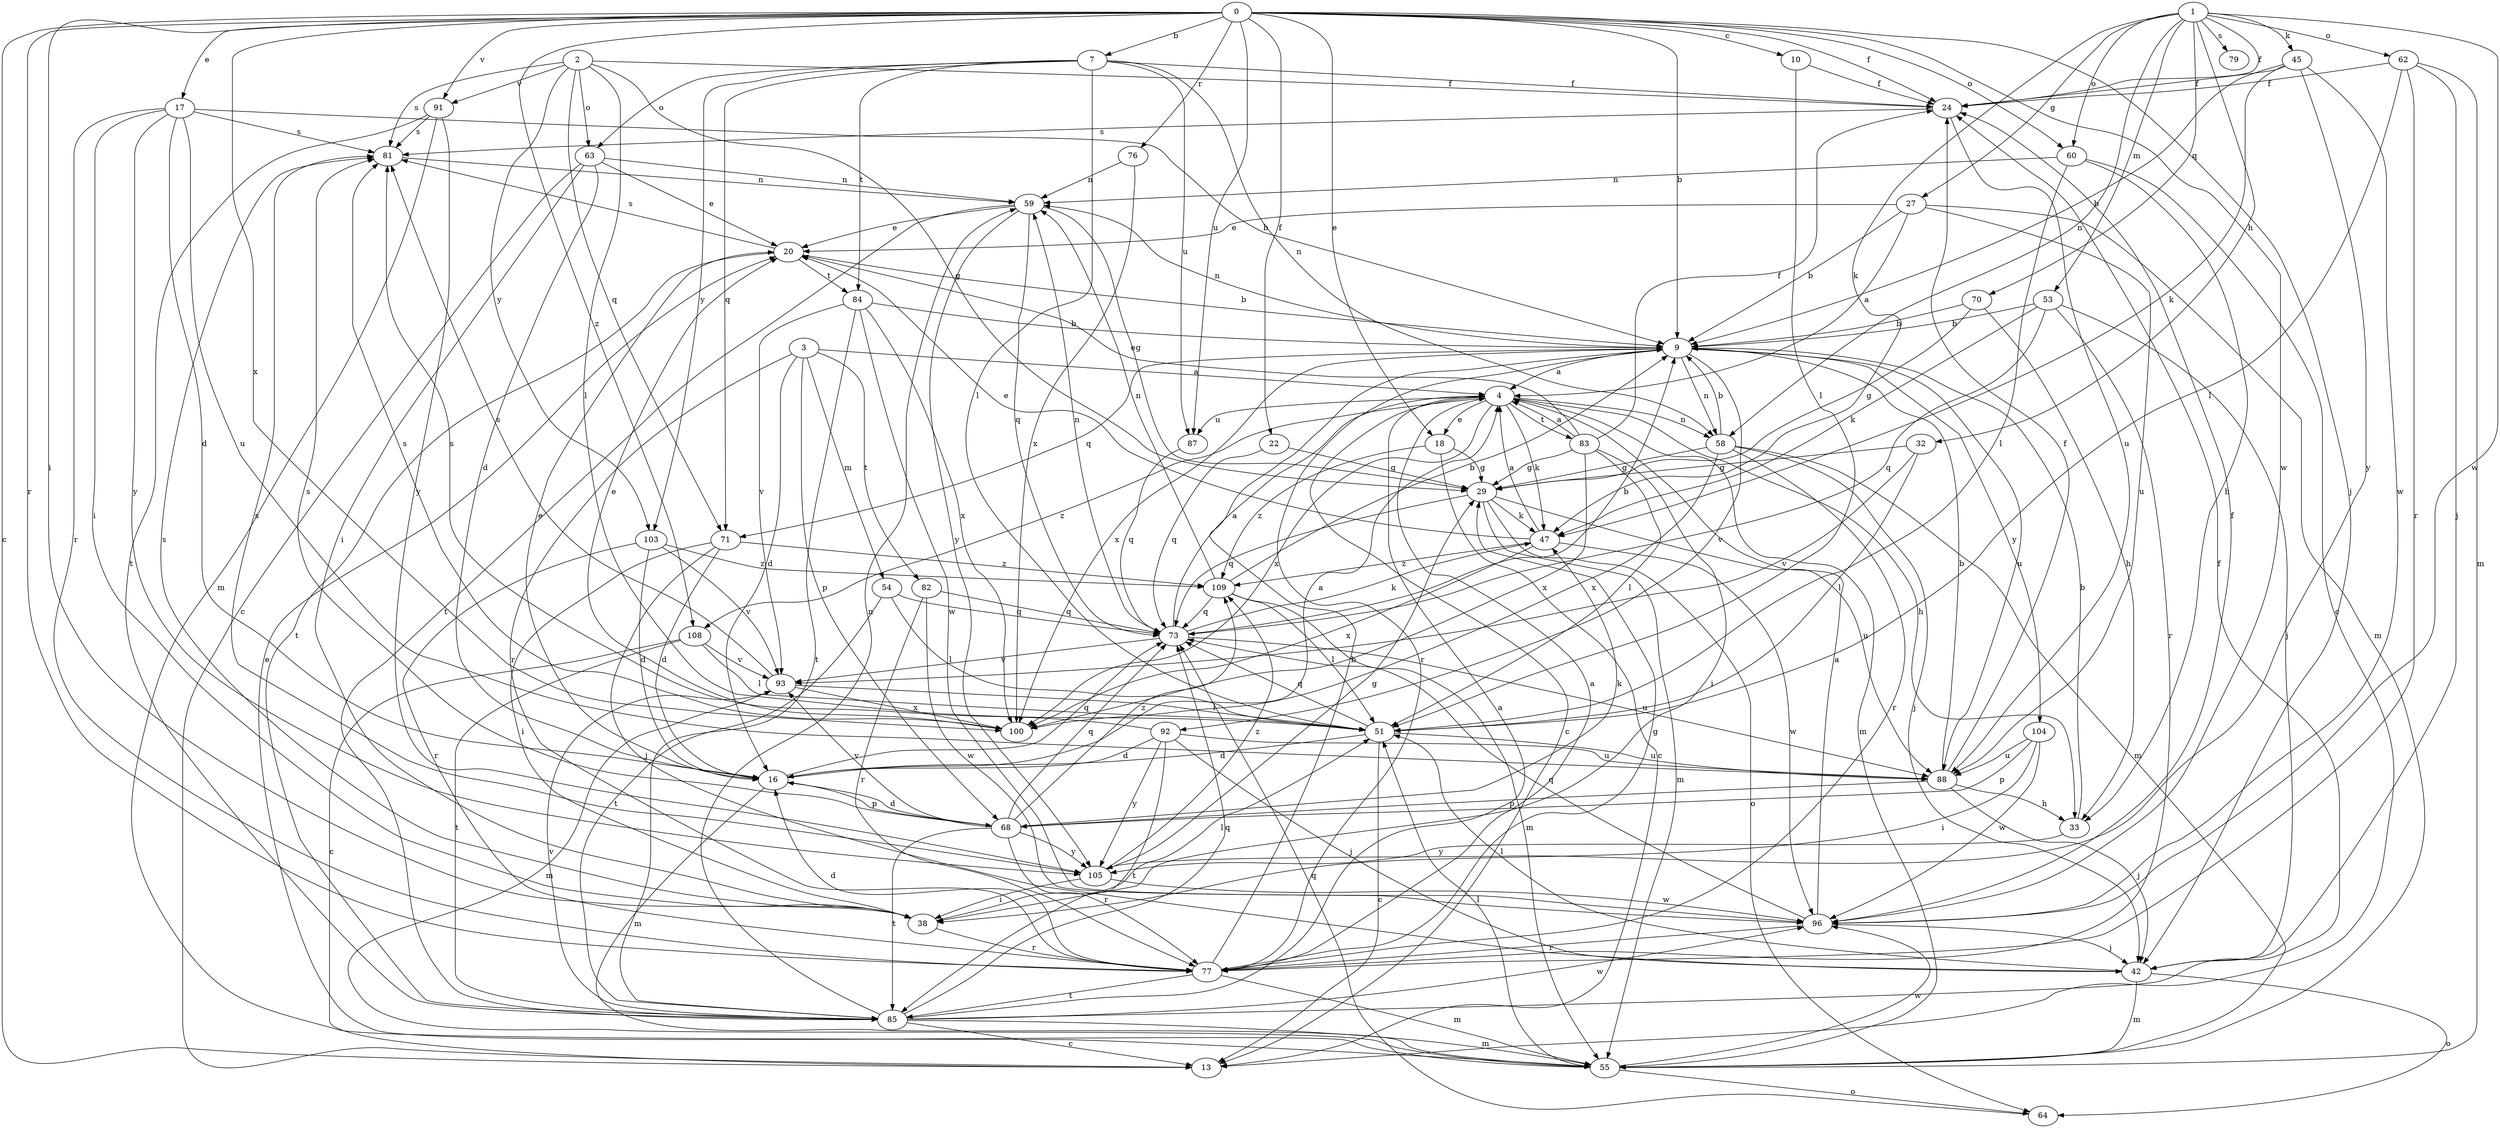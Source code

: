 strict digraph  {
0;
1;
2;
3;
4;
7;
9;
10;
13;
16;
17;
18;
20;
22;
24;
27;
29;
32;
33;
38;
42;
45;
47;
51;
53;
54;
55;
58;
59;
60;
62;
63;
64;
68;
70;
71;
73;
76;
77;
79;
81;
82;
83;
84;
85;
87;
88;
91;
92;
93;
96;
100;
103;
104;
105;
108;
109;
0 -> 7  [label=b];
0 -> 9  [label=b];
0 -> 10  [label=c];
0 -> 13  [label=c];
0 -> 17  [label=e];
0 -> 18  [label=e];
0 -> 22  [label=f];
0 -> 24  [label=f];
0 -> 38  [label=i];
0 -> 42  [label=j];
0 -> 60  [label=o];
0 -> 76  [label=r];
0 -> 77  [label=r];
0 -> 87  [label=u];
0 -> 91  [label=v];
0 -> 96  [label=w];
0 -> 100  [label=x];
0 -> 108  [label=z];
1 -> 24  [label=f];
1 -> 27  [label=g];
1 -> 32  [label=h];
1 -> 45  [label=k];
1 -> 47  [label=k];
1 -> 53  [label=m];
1 -> 58  [label=n];
1 -> 60  [label=o];
1 -> 62  [label=o];
1 -> 70  [label=q];
1 -> 79  [label=s];
1 -> 96  [label=w];
2 -> 24  [label=f];
2 -> 29  [label=g];
2 -> 51  [label=l];
2 -> 63  [label=o];
2 -> 71  [label=q];
2 -> 81  [label=s];
2 -> 91  [label=v];
2 -> 103  [label=y];
3 -> 4  [label=a];
3 -> 16  [label=d];
3 -> 54  [label=m];
3 -> 68  [label=p];
3 -> 77  [label=r];
3 -> 82  [label=t];
4 -> 13  [label=c];
4 -> 18  [label=e];
4 -> 33  [label=h];
4 -> 47  [label=k];
4 -> 55  [label=m];
4 -> 58  [label=n];
4 -> 83  [label=t];
4 -> 87  [label=u];
4 -> 100  [label=x];
4 -> 108  [label=z];
7 -> 24  [label=f];
7 -> 51  [label=l];
7 -> 58  [label=n];
7 -> 63  [label=o];
7 -> 71  [label=q];
7 -> 84  [label=t];
7 -> 87  [label=u];
7 -> 103  [label=y];
9 -> 4  [label=a];
9 -> 58  [label=n];
9 -> 59  [label=n];
9 -> 71  [label=q];
9 -> 77  [label=r];
9 -> 88  [label=u];
9 -> 92  [label=v];
9 -> 100  [label=x];
9 -> 104  [label=y];
10 -> 24  [label=f];
10 -> 51  [label=l];
16 -> 4  [label=a];
16 -> 20  [label=e];
16 -> 55  [label=m];
16 -> 68  [label=p];
16 -> 73  [label=q];
17 -> 9  [label=b];
17 -> 16  [label=d];
17 -> 38  [label=i];
17 -> 77  [label=r];
17 -> 81  [label=s];
17 -> 88  [label=u];
17 -> 105  [label=y];
18 -> 13  [label=c];
18 -> 29  [label=g];
18 -> 109  [label=z];
20 -> 9  [label=b];
20 -> 81  [label=s];
20 -> 84  [label=t];
20 -> 85  [label=t];
22 -> 29  [label=g];
22 -> 73  [label=q];
24 -> 81  [label=s];
24 -> 88  [label=u];
27 -> 4  [label=a];
27 -> 9  [label=b];
27 -> 20  [label=e];
27 -> 55  [label=m];
27 -> 88  [label=u];
29 -> 47  [label=k];
29 -> 55  [label=m];
29 -> 64  [label=o];
29 -> 73  [label=q];
29 -> 88  [label=u];
32 -> 29  [label=g];
32 -> 51  [label=l];
32 -> 93  [label=v];
33 -> 9  [label=b];
33 -> 105  [label=y];
38 -> 51  [label=l];
38 -> 77  [label=r];
38 -> 81  [label=s];
42 -> 51  [label=l];
42 -> 55  [label=m];
42 -> 64  [label=o];
45 -> 9  [label=b];
45 -> 24  [label=f];
45 -> 47  [label=k];
45 -> 96  [label=w];
45 -> 105  [label=y];
47 -> 4  [label=a];
47 -> 20  [label=e];
47 -> 96  [label=w];
47 -> 100  [label=x];
47 -> 109  [label=z];
51 -> 13  [label=c];
51 -> 16  [label=d];
51 -> 73  [label=q];
51 -> 88  [label=u];
53 -> 9  [label=b];
53 -> 42  [label=j];
53 -> 47  [label=k];
53 -> 73  [label=q];
53 -> 77  [label=r];
54 -> 51  [label=l];
54 -> 73  [label=q];
54 -> 85  [label=t];
55 -> 20  [label=e];
55 -> 51  [label=l];
55 -> 64  [label=o];
55 -> 96  [label=w];
58 -> 9  [label=b];
58 -> 29  [label=g];
58 -> 42  [label=j];
58 -> 55  [label=m];
58 -> 77  [label=r];
58 -> 100  [label=x];
59 -> 20  [label=e];
59 -> 29  [label=g];
59 -> 73  [label=q];
59 -> 85  [label=t];
59 -> 105  [label=y];
60 -> 13  [label=c];
60 -> 33  [label=h];
60 -> 51  [label=l];
60 -> 59  [label=n];
62 -> 24  [label=f];
62 -> 42  [label=j];
62 -> 51  [label=l];
62 -> 55  [label=m];
62 -> 77  [label=r];
63 -> 13  [label=c];
63 -> 16  [label=d];
63 -> 20  [label=e];
63 -> 38  [label=i];
63 -> 59  [label=n];
64 -> 73  [label=q];
68 -> 16  [label=d];
68 -> 47  [label=k];
68 -> 73  [label=q];
68 -> 77  [label=r];
68 -> 81  [label=s];
68 -> 85  [label=t];
68 -> 93  [label=v];
68 -> 105  [label=y];
68 -> 109  [label=z];
70 -> 9  [label=b];
70 -> 29  [label=g];
70 -> 33  [label=h];
71 -> 16  [label=d];
71 -> 38  [label=i];
71 -> 42  [label=j];
71 -> 109  [label=z];
73 -> 4  [label=a];
73 -> 9  [label=b];
73 -> 47  [label=k];
73 -> 59  [label=n];
73 -> 88  [label=u];
73 -> 93  [label=v];
76 -> 59  [label=n];
76 -> 100  [label=x];
77 -> 4  [label=a];
77 -> 9  [label=b];
77 -> 16  [label=d];
77 -> 29  [label=g];
77 -> 55  [label=m];
77 -> 85  [label=t];
81 -> 59  [label=n];
82 -> 73  [label=q];
82 -> 77  [label=r];
82 -> 96  [label=w];
83 -> 4  [label=a];
83 -> 20  [label=e];
83 -> 24  [label=f];
83 -> 29  [label=g];
83 -> 38  [label=i];
83 -> 51  [label=l];
83 -> 100  [label=x];
84 -> 9  [label=b];
84 -> 85  [label=t];
84 -> 93  [label=v];
84 -> 96  [label=w];
84 -> 100  [label=x];
85 -> 4  [label=a];
85 -> 13  [label=c];
85 -> 24  [label=f];
85 -> 55  [label=m];
85 -> 59  [label=n];
85 -> 73  [label=q];
85 -> 93  [label=v];
85 -> 96  [label=w];
87 -> 73  [label=q];
88 -> 9  [label=b];
88 -> 24  [label=f];
88 -> 33  [label=h];
88 -> 42  [label=j];
88 -> 68  [label=p];
91 -> 55  [label=m];
91 -> 81  [label=s];
91 -> 85  [label=t];
91 -> 105  [label=y];
92 -> 16  [label=d];
92 -> 42  [label=j];
92 -> 81  [label=s];
92 -> 85  [label=t];
92 -> 88  [label=u];
92 -> 105  [label=y];
93 -> 51  [label=l];
93 -> 55  [label=m];
93 -> 81  [label=s];
93 -> 100  [label=x];
96 -> 4  [label=a];
96 -> 24  [label=f];
96 -> 42  [label=j];
96 -> 73  [label=q];
96 -> 77  [label=r];
100 -> 20  [label=e];
100 -> 81  [label=s];
103 -> 16  [label=d];
103 -> 77  [label=r];
103 -> 93  [label=v];
103 -> 109  [label=z];
104 -> 38  [label=i];
104 -> 68  [label=p];
104 -> 88  [label=u];
104 -> 96  [label=w];
105 -> 29  [label=g];
105 -> 38  [label=i];
105 -> 81  [label=s];
105 -> 96  [label=w];
105 -> 109  [label=z];
108 -> 13  [label=c];
108 -> 51  [label=l];
108 -> 85  [label=t];
108 -> 93  [label=v];
109 -> 9  [label=b];
109 -> 51  [label=l];
109 -> 55  [label=m];
109 -> 59  [label=n];
109 -> 73  [label=q];
}
